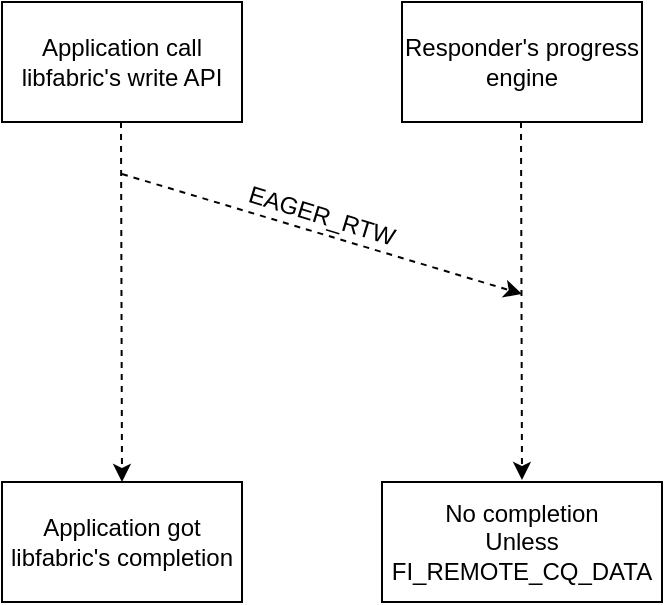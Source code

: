 <mxfile version="12.4.8" type="device"><diagram id="lewDNAd5vCCO2mxxK25Q" name="Page-1"><mxGraphModel dx="1426" dy="718" grid="1" gridSize="10" guides="1" tooltips="1" connect="1" arrows="1" fold="1" page="1" pageScale="1" pageWidth="850" pageHeight="1100" math="0" shadow="0"><root><mxCell id="0"/><mxCell id="1" parent="0"/><mxCell id="hM9hUbB8x_-XiU8bxfhU-2" value="Application call libfabric's write API" style="rounded=0;whiteSpace=wrap;html=1;" parent="1" vertex="1"><mxGeometry x="20" y="20" width="120" height="60" as="geometry"/></mxCell><mxCell id="hM9hUbB8x_-XiU8bxfhU-3" value="Responder's progress engine" style="rounded=0;whiteSpace=wrap;html=1;" parent="1" vertex="1"><mxGeometry x="220" y="20" width="120" height="60" as="geometry"/></mxCell><mxCell id="hM9hUbB8x_-XiU8bxfhU-6" value="" style="endArrow=classic;html=1;dashed=1;entryX=0.5;entryY=0;entryDx=0;entryDy=0;" parent="1" target="hM9hUbB8x_-XiU8bxfhU-9" edge="1"><mxGeometry width="50" height="50" relative="1" as="geometry"><mxPoint x="79.5" y="80" as="sourcePoint"/><mxPoint x="80" y="250" as="targetPoint"/></mxGeometry></mxCell><mxCell id="hM9hUbB8x_-XiU8bxfhU-7" value="" style="endArrow=classic;html=1;dashed=1;" parent="1" edge="1"><mxGeometry width="50" height="50" relative="1" as="geometry"><mxPoint x="279.5" y="80" as="sourcePoint"/><mxPoint x="280" y="259" as="targetPoint"/></mxGeometry></mxCell><mxCell id="hM9hUbB8x_-XiU8bxfhU-8" value="" style="endArrow=classic;html=1;dashed=1;" parent="1" edge="1"><mxGeometry width="50" height="50" relative="1" as="geometry"><mxPoint x="80" y="106" as="sourcePoint"/><mxPoint x="280" y="166" as="targetPoint"/></mxGeometry></mxCell><mxCell id="hM9hUbB8x_-XiU8bxfhU-9" value="Application got libfabric's completion" style="rounded=0;whiteSpace=wrap;html=1;" parent="1" vertex="1"><mxGeometry x="20" y="260" width="120" height="60" as="geometry"/></mxCell><mxCell id="hM9hUbB8x_-XiU8bxfhU-10" value="No completion&lt;br&gt;Unless &lt;br&gt;FI_REMOTE_CQ_DATA" style="rounded=0;whiteSpace=wrap;html=1;" parent="1" vertex="1"><mxGeometry x="210" y="260" width="140" height="60" as="geometry"/></mxCell><mxCell id="hM9hUbB8x_-XiU8bxfhU-14" value="EAGER_RTW" style="text;html=1;strokeColor=none;fillColor=none;align=center;verticalAlign=middle;whiteSpace=wrap;rounded=0;rotation=17;" parent="1" vertex="1"><mxGeometry x="160" y="117" width="40" height="20" as="geometry"/></mxCell></root></mxGraphModel></diagram></mxfile>